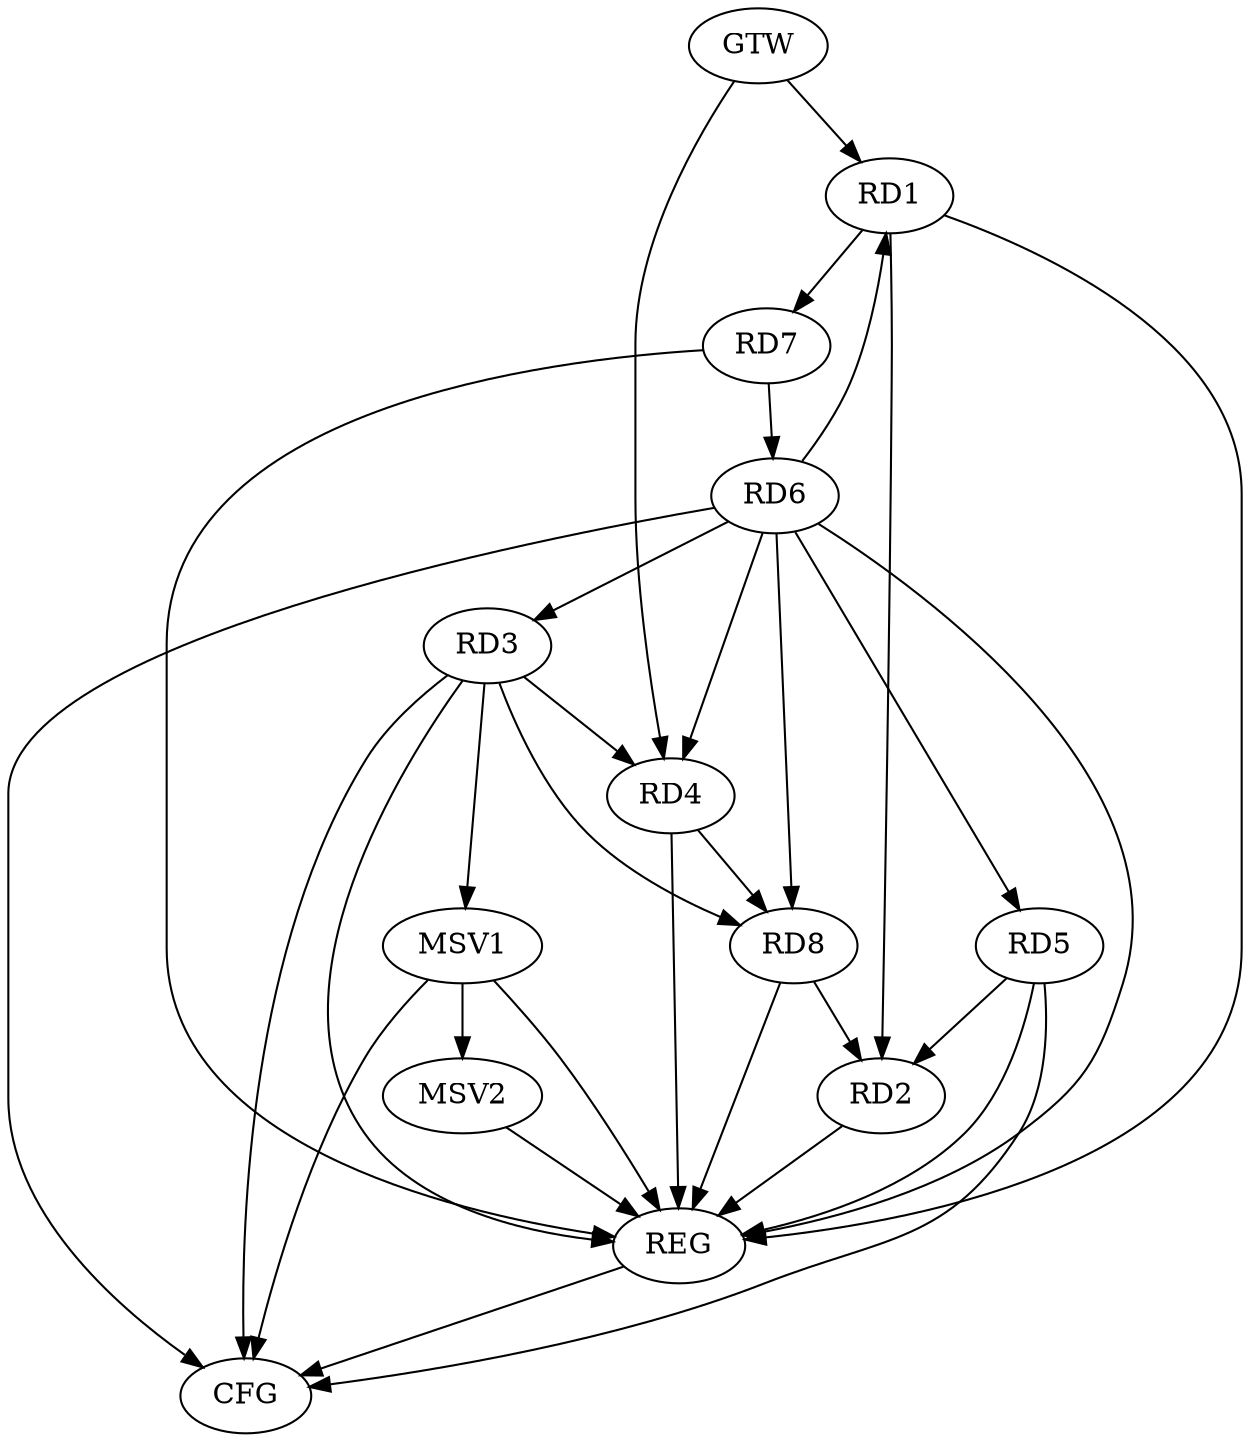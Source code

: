 strict digraph G {
  RD1 [ label="RD1" ];
  RD2 [ label="RD2" ];
  RD3 [ label="RD3" ];
  RD4 [ label="RD4" ];
  RD5 [ label="RD5" ];
  RD6 [ label="RD6" ];
  RD7 [ label="RD7" ];
  RD8 [ label="RD8" ];
  GTW [ label="GTW" ];
  REG [ label="REG" ];
  CFG [ label="CFG" ];
  MSV1 [ label="MSV1" ];
  MSV2 [ label="MSV2" ];
  RD1 -> RD2;
  RD1 -> RD7;
  RD5 -> RD2;
  RD8 -> RD2;
  RD3 -> RD4;
  RD6 -> RD3;
  RD3 -> RD8;
  RD6 -> RD4;
  RD4 -> RD8;
  RD6 -> RD5;
  RD7 -> RD6;
  GTW -> RD1;
  GTW -> RD4;
  RD1 -> REG;
  RD2 -> REG;
  RD3 -> REG;
  RD4 -> REG;
  RD5 -> REG;
  RD6 -> REG;
  RD7 -> REG;
  RD8 -> REG;
  RD5 -> CFG;
  RD3 -> CFG;
  RD6 -> CFG;
  REG -> CFG;
  RD6 -> RD8;
  RD6 -> RD1;
  RD3 -> MSV1;
  MSV1 -> REG;
  MSV1 -> CFG;
  MSV1 -> MSV2;
  MSV2 -> REG;
}
